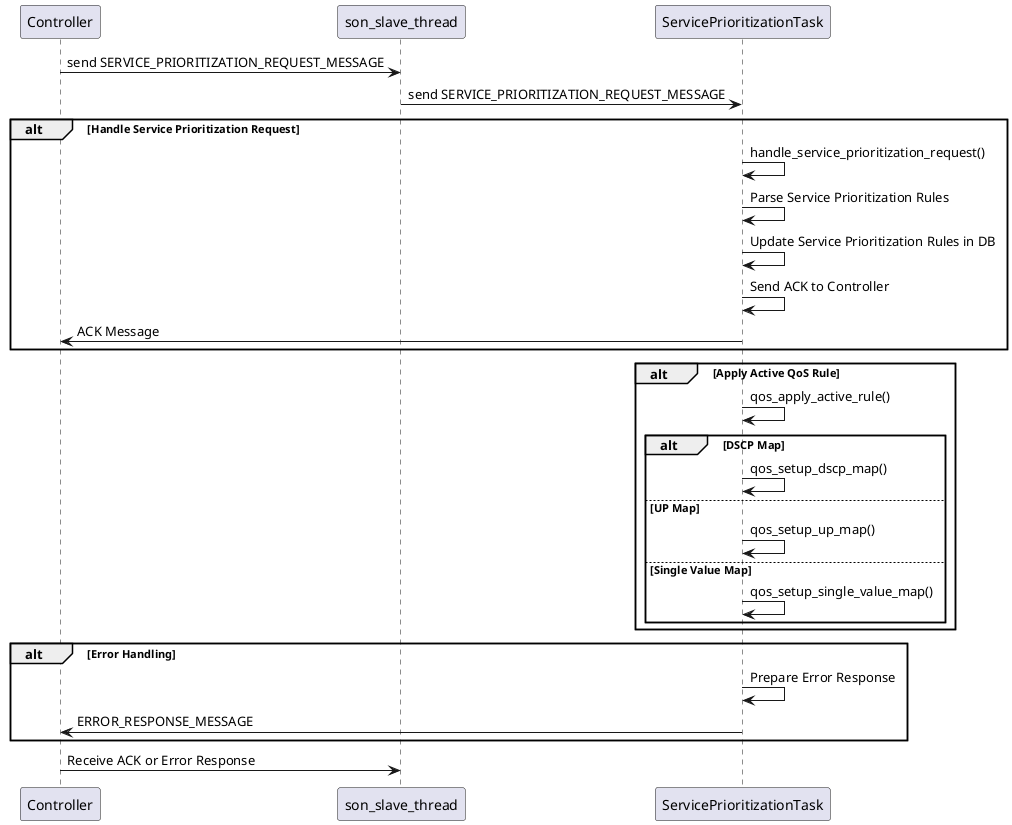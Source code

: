 @startuml
participant "Controller" as Controller
participant "son_slave_thread" as son_slave_thread
participant "ServicePrioritizationTask" as Task

Controller -> son_slave_thread: send SERVICE_PRIORITIZATION_REQUEST_MESSAGE
son_slave_thread -> Task: send SERVICE_PRIORITIZATION_REQUEST_MESSAGE

alt Handle Service Prioritization Request
    Task -> Task: handle_service_prioritization_request()
    Task -> Task: Parse Service Prioritization Rules
    Task -> Task: Update Service Prioritization Rules in DB
    Task -> Task: Send ACK to Controller
    Task -> Controller: ACK Message
end

alt Apply Active QoS Rule
    Task -> Task: qos_apply_active_rule()
    alt DSCP Map
        Task -> Task: qos_setup_dscp_map()
    else UP Map
        Task -> Task: qos_setup_up_map()
    else Single Value Map
        Task -> Task: qos_setup_single_value_map()
    end
end

alt Error Handling
    Task -> Task: Prepare Error Response
    Task -> Controller: ERROR_RESPONSE_MESSAGE
end

Controller -> son_slave_thread: Receive ACK or Error Response
@enduml
